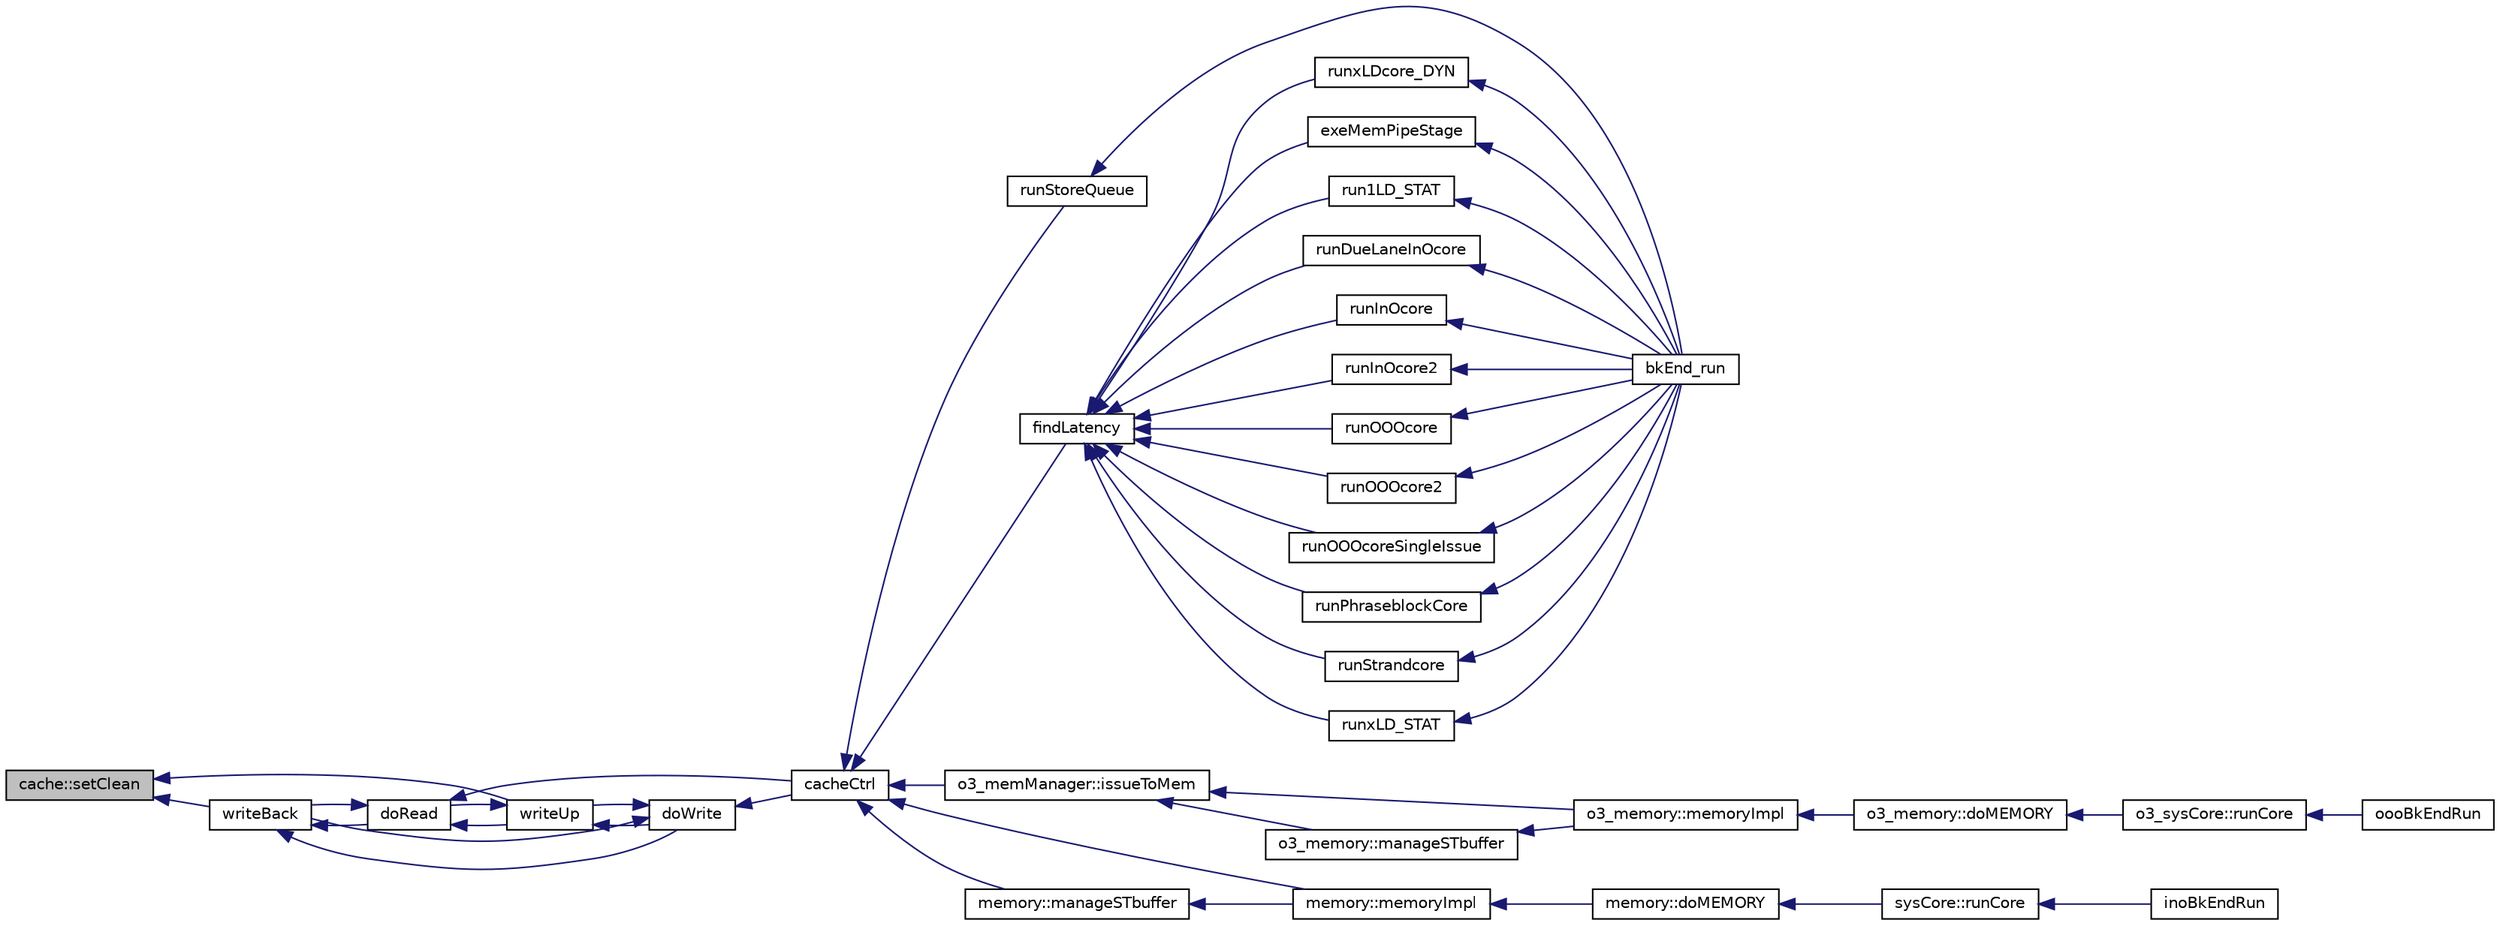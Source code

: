 digraph G
{
  edge [fontname="Helvetica",fontsize="10",labelfontname="Helvetica",labelfontsize="10"];
  node [fontname="Helvetica",fontsize="10",shape=record];
  rankdir=LR;
  Node1 [label="cache::setClean",height=0.2,width=0.4,color="black", fillcolor="grey75", style="filled" fontcolor="black"];
  Node1 -> Node2 [dir=back,color="midnightblue",fontsize="10",style="solid",fontname="Helvetica"];
  Node2 [label="writeBack",height=0.2,width=0.4,color="black", fillcolor="white", style="filled",URL="$cacheCtrl_8h.html#a3c95fb18f45bc2704ececadb8e7a3200"];
  Node2 -> Node3 [dir=back,color="midnightblue",fontsize="10",style="solid",fontname="Helvetica"];
  Node3 [label="doRead",height=0.2,width=0.4,color="black", fillcolor="white", style="filled",URL="$cacheCtrl_8h.html#aca22aa31c1e2231d94dea96de677955a"];
  Node3 -> Node4 [dir=back,color="midnightblue",fontsize="10",style="solid",fontname="Helvetica"];
  Node4 [label="cacheCtrl",height=0.2,width=0.4,color="black", fillcolor="white", style="filled",URL="$cacheCtrl_8h.html#a647b95d4a9cb0f09d95d2adfaf25e1d7"];
  Node4 -> Node5 [dir=back,color="midnightblue",fontsize="10",style="solid",fontname="Helvetica"];
  Node5 [label="findLatency",height=0.2,width=0.4,color="black", fillcolor="white", style="filled",URL="$bkEnd_8cpp.html#a425e040d7cdd063c48e543f19d61d29e"];
  Node5 -> Node6 [dir=back,color="midnightblue",fontsize="10",style="solid",fontname="Helvetica"];
  Node6 [label="exeMemPipeStage",height=0.2,width=0.4,color="black", fillcolor="white", style="filled",URL="$bkEnd_8cpp.html#a184a478d12000544a380c7aa50a9894d"];
  Node6 -> Node7 [dir=back,color="midnightblue",fontsize="10",style="solid",fontname="Helvetica"];
  Node7 [label="bkEnd_run",height=0.2,width=0.4,color="black", fillcolor="white", style="filled",URL="$bkEnd_8h.html#a0de885ce07273f37e162ecb0e63ec95d"];
  Node5 -> Node8 [dir=back,color="midnightblue",fontsize="10",style="solid",fontname="Helvetica"];
  Node8 [label="run1LD_STAT",height=0.2,width=0.4,color="black", fillcolor="white", style="filled",URL="$bkEnd_8cpp.html#a97c39e40275c8b88452f484247c641e6"];
  Node8 -> Node7 [dir=back,color="midnightblue",fontsize="10",style="solid",fontname="Helvetica"];
  Node5 -> Node9 [dir=back,color="midnightblue",fontsize="10",style="solid",fontname="Helvetica"];
  Node9 [label="runDueLaneInOcore",height=0.2,width=0.4,color="black", fillcolor="white", style="filled",URL="$bkEnd_8cpp.html#ace2244168da67b24c25de5eeb8e324e7"];
  Node9 -> Node7 [dir=back,color="midnightblue",fontsize="10",style="solid",fontname="Helvetica"];
  Node5 -> Node10 [dir=back,color="midnightblue",fontsize="10",style="solid",fontname="Helvetica"];
  Node10 [label="runInOcore",height=0.2,width=0.4,color="black", fillcolor="white", style="filled",URL="$bkEnd_8cpp.html#a08f23b53db9ac916db6ee3b82c8a80a9"];
  Node10 -> Node7 [dir=back,color="midnightblue",fontsize="10",style="solid",fontname="Helvetica"];
  Node5 -> Node11 [dir=back,color="midnightblue",fontsize="10",style="solid",fontname="Helvetica"];
  Node11 [label="runInOcore2",height=0.2,width=0.4,color="black", fillcolor="white", style="filled",URL="$bkEnd_8cpp.html#ac12de6e25fc3f32a278fbc174b77bcf8"];
  Node11 -> Node7 [dir=back,color="midnightblue",fontsize="10",style="solid",fontname="Helvetica"];
  Node5 -> Node12 [dir=back,color="midnightblue",fontsize="10",style="solid",fontname="Helvetica"];
  Node12 [label="runOOOcore",height=0.2,width=0.4,color="black", fillcolor="white", style="filled",URL="$bkEnd_8cpp.html#a0048e706dd30cad67418041c870d1850"];
  Node12 -> Node7 [dir=back,color="midnightblue",fontsize="10",style="solid",fontname="Helvetica"];
  Node5 -> Node13 [dir=back,color="midnightblue",fontsize="10",style="solid",fontname="Helvetica"];
  Node13 [label="runOOOcore2",height=0.2,width=0.4,color="black", fillcolor="white", style="filled",URL="$bkEnd_8cpp.html#a1e86a57f718ccc5c785cb2f69e4eb150"];
  Node13 -> Node7 [dir=back,color="midnightblue",fontsize="10",style="solid",fontname="Helvetica"];
  Node5 -> Node14 [dir=back,color="midnightblue",fontsize="10",style="solid",fontname="Helvetica"];
  Node14 [label="runOOOcoreSingleIssue",height=0.2,width=0.4,color="black", fillcolor="white", style="filled",URL="$bkEnd_8cpp.html#a10447d26aeb9ab403590f64c71683174"];
  Node14 -> Node7 [dir=back,color="midnightblue",fontsize="10",style="solid",fontname="Helvetica"];
  Node5 -> Node15 [dir=back,color="midnightblue",fontsize="10",style="solid",fontname="Helvetica"];
  Node15 [label="runPhraseblockCore",height=0.2,width=0.4,color="black", fillcolor="white", style="filled",URL="$bkEnd_8cpp.html#a6ce7251cbd93290a7c6774649b96b166"];
  Node15 -> Node7 [dir=back,color="midnightblue",fontsize="10",style="solid",fontname="Helvetica"];
  Node5 -> Node16 [dir=back,color="midnightblue",fontsize="10",style="solid",fontname="Helvetica"];
  Node16 [label="runStrandcore",height=0.2,width=0.4,color="black", fillcolor="white", style="filled",URL="$bkEnd_8cpp.html#a72051851d4c12247aaab4ed481b9c2d1"];
  Node16 -> Node7 [dir=back,color="midnightblue",fontsize="10",style="solid",fontname="Helvetica"];
  Node5 -> Node17 [dir=back,color="midnightblue",fontsize="10",style="solid",fontname="Helvetica"];
  Node17 [label="runxLD_STAT",height=0.2,width=0.4,color="black", fillcolor="white", style="filled",URL="$bkEnd_8cpp.html#a63d6bd6a56d403ccb003d08d98681a3b"];
  Node17 -> Node7 [dir=back,color="midnightblue",fontsize="10",style="solid",fontname="Helvetica"];
  Node5 -> Node18 [dir=back,color="midnightblue",fontsize="10",style="solid",fontname="Helvetica"];
  Node18 [label="runxLDcore_DYN",height=0.2,width=0.4,color="black", fillcolor="white", style="filled",URL="$bkEnd_8cpp.html#a00dd14f5dbcba28599ade0a3d5c47091"];
  Node18 -> Node7 [dir=back,color="midnightblue",fontsize="10",style="solid",fontname="Helvetica"];
  Node4 -> Node19 [dir=back,color="midnightblue",fontsize="10",style="solid",fontname="Helvetica"];
  Node19 [label="o3_memManager::issueToMem",height=0.2,width=0.4,color="black", fillcolor="white", style="filled",URL="$classo3__memManager.html#a9e44a6173a6b099fa6e7644960aac5cf"];
  Node19 -> Node20 [dir=back,color="midnightblue",fontsize="10",style="solid",fontname="Helvetica"];
  Node20 [label="o3_memory::manageSTbuffer",height=0.2,width=0.4,color="black", fillcolor="white", style="filled",URL="$classo3__memory.html#a91a7367c72346b355709afddef9296bf"];
  Node20 -> Node21 [dir=back,color="midnightblue",fontsize="10",style="solid",fontname="Helvetica"];
  Node21 [label="o3_memory::memoryImpl",height=0.2,width=0.4,color="black", fillcolor="white", style="filled",URL="$classo3__memory.html#ad44b31e95afd6e63f85401be8e58318d"];
  Node21 -> Node22 [dir=back,color="midnightblue",fontsize="10",style="solid",fontname="Helvetica"];
  Node22 [label="o3_memory::doMEMORY",height=0.2,width=0.4,color="black", fillcolor="white", style="filled",URL="$classo3__memory.html#a14fb30065edbb1758d0e4c9ac3f92433"];
  Node22 -> Node23 [dir=back,color="midnightblue",fontsize="10",style="solid",fontname="Helvetica"];
  Node23 [label="o3_sysCore::runCore",height=0.2,width=0.4,color="black", fillcolor="white", style="filled",URL="$classo3__sysCore.html#ab97edaa7f8ea74d7315b71d7d03a736c"];
  Node23 -> Node24 [dir=back,color="midnightblue",fontsize="10",style="solid",fontname="Helvetica"];
  Node24 [label="oooBkEndRun",height=0.2,width=0.4,color="black", fillcolor="white", style="filled",URL="$oooBkEnd_8h.html#aaa2cf7fe88073cf54894d48f17271d93"];
  Node19 -> Node21 [dir=back,color="midnightblue",fontsize="10",style="solid",fontname="Helvetica"];
  Node4 -> Node25 [dir=back,color="midnightblue",fontsize="10",style="solid",fontname="Helvetica"];
  Node25 [label="memory::manageSTbuffer",height=0.2,width=0.4,color="black", fillcolor="white", style="filled",URL="$classmemory.html#a43b452151bf034cd654a711b21078097"];
  Node25 -> Node26 [dir=back,color="midnightblue",fontsize="10",style="solid",fontname="Helvetica"];
  Node26 [label="memory::memoryImpl",height=0.2,width=0.4,color="black", fillcolor="white", style="filled",URL="$classmemory.html#a3c2b4025c057acb762cc6630f324d3dc"];
  Node26 -> Node27 [dir=back,color="midnightblue",fontsize="10",style="solid",fontname="Helvetica"];
  Node27 [label="memory::doMEMORY",height=0.2,width=0.4,color="black", fillcolor="white", style="filled",URL="$classmemory.html#ae667b5ac087faff10a52913146d6b627"];
  Node27 -> Node28 [dir=back,color="midnightblue",fontsize="10",style="solid",fontname="Helvetica"];
  Node28 [label="sysCore::runCore",height=0.2,width=0.4,color="black", fillcolor="white", style="filled",URL="$classsysCore.html#a329e1539dcc7da668fb0d6237368922f"];
  Node28 -> Node29 [dir=back,color="midnightblue",fontsize="10",style="solid",fontname="Helvetica"];
  Node29 [label="inoBkEndRun",height=0.2,width=0.4,color="black", fillcolor="white", style="filled",URL="$inoBkEnd_8h.html#a7f7897adf2514facd31db95c4b90314d"];
  Node4 -> Node26 [dir=back,color="midnightblue",fontsize="10",style="solid",fontname="Helvetica"];
  Node4 -> Node30 [dir=back,color="midnightblue",fontsize="10",style="solid",fontname="Helvetica"];
  Node30 [label="runStoreQueue",height=0.2,width=0.4,color="black", fillcolor="white", style="filled",URL="$bkEnd_8cpp.html#aeb3bb6faa3048d5856d06e6205cc3248"];
  Node30 -> Node7 [dir=back,color="midnightblue",fontsize="10",style="solid",fontname="Helvetica"];
  Node3 -> Node2 [dir=back,color="midnightblue",fontsize="10",style="solid",fontname="Helvetica"];
  Node3 -> Node31 [dir=back,color="midnightblue",fontsize="10",style="solid",fontname="Helvetica"];
  Node31 [label="writeUp",height=0.2,width=0.4,color="black", fillcolor="white", style="filled",URL="$cacheCtrl_8cpp.html#a2b7fac6feef0a70c72a45d493088b270"];
  Node31 -> Node3 [dir=back,color="midnightblue",fontsize="10",style="solid",fontname="Helvetica"];
  Node31 -> Node32 [dir=back,color="midnightblue",fontsize="10",style="solid",fontname="Helvetica"];
  Node32 [label="doWrite",height=0.2,width=0.4,color="black", fillcolor="white", style="filled",URL="$cacheCtrl_8h.html#a940d1bcbe86e71d64bd1eede69d55324"];
  Node32 -> Node4 [dir=back,color="midnightblue",fontsize="10",style="solid",fontname="Helvetica"];
  Node32 -> Node2 [dir=back,color="midnightblue",fontsize="10",style="solid",fontname="Helvetica"];
  Node32 -> Node31 [dir=back,color="midnightblue",fontsize="10",style="solid",fontname="Helvetica"];
  Node2 -> Node32 [dir=back,color="midnightblue",fontsize="10",style="solid",fontname="Helvetica"];
  Node1 -> Node31 [dir=back,color="midnightblue",fontsize="10",style="solid",fontname="Helvetica"];
}
